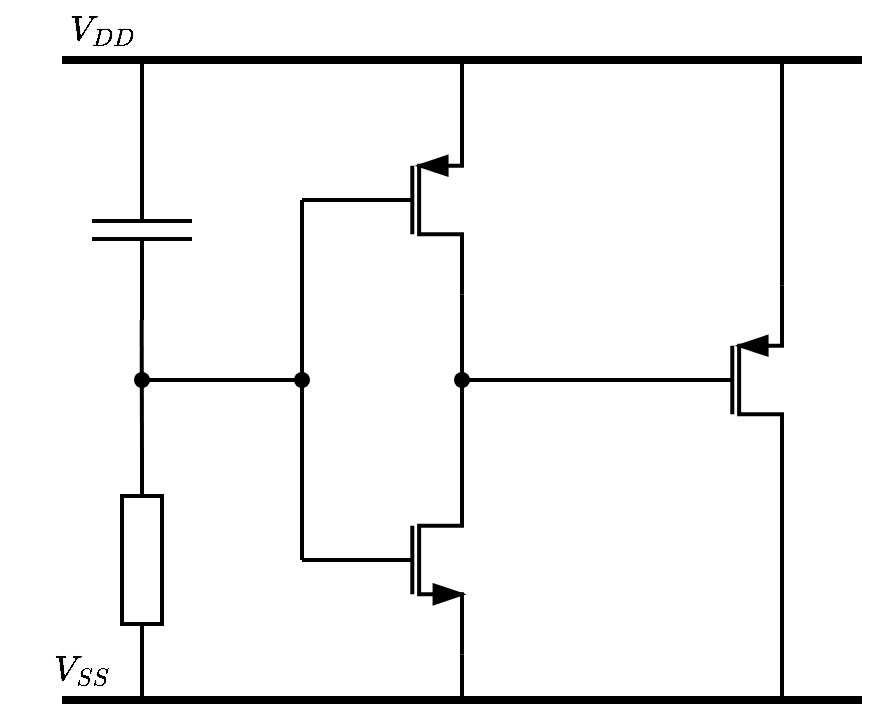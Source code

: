 <mxfile version="20.7.4" type="device"><diagram id="YLYmNIcQRWQorzeQcw7t" name="Page-1"><mxGraphModel dx="673" dy="401" grid="1" gridSize="10" guides="1" tooltips="1" connect="1" arrows="1" fold="1" page="1" pageScale="1" pageWidth="850" pageHeight="1100" math="1" shadow="0"><root><mxCell id="0"/><mxCell id="1" parent="0"/><mxCell id="zo-GfaSaIT61_W1lTZmi-1" value="" style="verticalLabelPosition=bottom;shadow=0;dashed=0;align=center;html=1;verticalAlign=top;shape=mxgraph.electrical.transistors.pmos;pointerEvents=1;strokeWidth=2;fillColor=#000000;" parent="1" vertex="1"><mxGeometry x="460" y="390" width="60" height="100" as="geometry"/></mxCell><mxCell id="zo-GfaSaIT61_W1lTZmi-2" value="" style="verticalLabelPosition=bottom;shadow=0;dashed=0;align=center;html=1;verticalAlign=top;shape=mxgraph.electrical.transistors.pmos;pointerEvents=1;strokeWidth=2;fillColor=#000000;" parent="1" vertex="1"><mxGeometry x="300" y="300" width="60" height="100" as="geometry"/></mxCell><mxCell id="zo-GfaSaIT61_W1lTZmi-9" value="" style="pointerEvents=1;verticalLabelPosition=bottom;shadow=0;dashed=0;align=center;html=1;verticalAlign=top;shape=mxgraph.electrical.capacitors.capacitor_1;direction=south;strokeWidth=2;" parent="1" vertex="1"><mxGeometry x="175" y="320" width="50" height="90" as="geometry"/></mxCell><mxCell id="zo-GfaSaIT61_W1lTZmi-10" value="" style="pointerEvents=1;verticalLabelPosition=bottom;shadow=0;dashed=0;align=center;html=1;verticalAlign=top;shape=mxgraph.electrical.resistors.resistor_1;direction=south;strokeWidth=2;" parent="1" vertex="1"><mxGeometry x="190" y="480" width="20" height="100" as="geometry"/></mxCell><mxCell id="zo-GfaSaIT61_W1lTZmi-11" value="" style="endArrow=none;html=1;rounded=0;strokeWidth=4;exitX=0.167;exitY=1;exitDx=0;exitDy=0;exitPerimeter=0;" parent="1" edge="1" source="zo-GfaSaIT61_W1lTZmi-32"><mxGeometry width="50" height="50" relative="1" as="geometry"><mxPoint x="200" y="280" as="sourcePoint"/><mxPoint x="560" y="280" as="targetPoint"/></mxGeometry></mxCell><mxCell id="zo-GfaSaIT61_W1lTZmi-12" value="" style="endArrow=none;html=1;rounded=0;strokeWidth=4;" parent="1" edge="1"><mxGeometry width="50" height="50" relative="1" as="geometry"><mxPoint x="160" y="600" as="sourcePoint"/><mxPoint x="560" y="600" as="targetPoint"/></mxGeometry></mxCell><mxCell id="zo-GfaSaIT61_W1lTZmi-13" value="" style="endArrow=none;html=1;rounded=0;exitX=1;exitY=0;exitDx=0;exitDy=0;exitPerimeter=0;strokeWidth=2;" parent="1" source="zo-GfaSaIT61_W1lTZmi-1" edge="1"><mxGeometry width="50" height="50" relative="1" as="geometry"><mxPoint x="520" y="390" as="sourcePoint"/><mxPoint x="520" y="280" as="targetPoint"/></mxGeometry></mxCell><mxCell id="zo-GfaSaIT61_W1lTZmi-14" value="" style="endArrow=none;html=1;rounded=0;exitX=1;exitY=0;exitDx=0;exitDy=0;exitPerimeter=0;strokeWidth=2;entryX=1;entryY=0.996;entryDx=0;entryDy=0;entryPerimeter=0;" parent="1" edge="1" target="zo-GfaSaIT61_W1lTZmi-1"><mxGeometry width="50" height="50" relative="1" as="geometry"><mxPoint x="520" y="600.857" as="sourcePoint"/><mxPoint x="520" y="488" as="targetPoint"/></mxGeometry></mxCell><mxCell id="zo-GfaSaIT61_W1lTZmi-15" value="" style="endArrow=none;html=1;rounded=0;strokeWidth=2;" parent="1" target="zo-GfaSaIT61_W1lTZmi-10" edge="1"><mxGeometry width="50" height="50" relative="1" as="geometry"><mxPoint x="200" y="600" as="sourcePoint"/><mxPoint x="250" y="580" as="targetPoint"/></mxGeometry></mxCell><mxCell id="zo-GfaSaIT61_W1lTZmi-16" value="" style="endArrow=none;html=1;rounded=0;strokeWidth=2;" parent="1" edge="1"><mxGeometry width="50" height="50" relative="1" as="geometry"><mxPoint x="200" y="320" as="sourcePoint"/><mxPoint x="200" y="280" as="targetPoint"/></mxGeometry></mxCell><mxCell id="zo-GfaSaIT61_W1lTZmi-17" value="" style="endArrow=none;html=1;rounded=0;exitX=0;exitY=0.5;exitDx=0;exitDy=0;exitPerimeter=0;strokeWidth=2;" parent="1" source="zo-GfaSaIT61_W1lTZmi-10" edge="1"><mxGeometry width="50" height="50" relative="1" as="geometry"><mxPoint x="199.83" y="450" as="sourcePoint"/><mxPoint x="199.83" y="410" as="targetPoint"/></mxGeometry></mxCell><mxCell id="zo-GfaSaIT61_W1lTZmi-18" value="" style="endArrow=none;html=1;rounded=0;exitX=1;exitY=0.005;exitDx=0;exitDy=0;exitPerimeter=0;entryX=1;entryY=1;entryDx=0;entryDy=0;entryPerimeter=0;strokeWidth=2;" parent="1" target="zo-GfaSaIT61_W1lTZmi-2" edge="1"><mxGeometry width="50" height="50" relative="1" as="geometry"><mxPoint x="360" y="483.329" as="sourcePoint"/><mxPoint x="410" y="390" as="targetPoint"/></mxGeometry></mxCell><mxCell id="zo-GfaSaIT61_W1lTZmi-19" value="" style="endArrow=none;html=1;rounded=0;entryX=0;entryY=0.5;entryDx=0;entryDy=0;entryPerimeter=0;strokeWidth=2;" parent="1" target="zo-GfaSaIT61_W1lTZmi-1" edge="1"><mxGeometry width="50" height="50" relative="1" as="geometry"><mxPoint x="360" y="440" as="sourcePoint"/><mxPoint x="440" y="390" as="targetPoint"/></mxGeometry></mxCell><mxCell id="zo-GfaSaIT61_W1lTZmi-20" value="" style="endArrow=none;html=1;rounded=0;startArrow=none;strokeWidth=2;" parent="1" source="zo-GfaSaIT61_W1lTZmi-28" edge="1"><mxGeometry width="50" height="50" relative="1" as="geometry"><mxPoint x="280" y="530" as="sourcePoint"/><mxPoint x="280" y="350" as="targetPoint"/></mxGeometry></mxCell><mxCell id="zo-GfaSaIT61_W1lTZmi-21" value="" style="endArrow=none;html=1;rounded=0;entryX=0;entryY=0.5;entryDx=0;entryDy=0;entryPerimeter=0;strokeWidth=2;" parent="1" target="zo-GfaSaIT61_W1lTZmi-2" edge="1"><mxGeometry width="50" height="50" relative="1" as="geometry"><mxPoint x="280" y="350" as="sourcePoint"/><mxPoint x="330" y="300" as="targetPoint"/></mxGeometry></mxCell><mxCell id="zo-GfaSaIT61_W1lTZmi-23" value="" style="endArrow=none;html=1;rounded=0;entryX=0;entryY=0.5;entryDx=0;entryDy=0;entryPerimeter=0;strokeWidth=2;" parent="1" edge="1"><mxGeometry width="50" height="50" relative="1" as="geometry"><mxPoint x="280" y="530" as="sourcePoint"/><mxPoint x="300" y="530" as="targetPoint"/></mxGeometry></mxCell><mxCell id="zo-GfaSaIT61_W1lTZmi-24" value="" style="endArrow=none;html=1;rounded=0;entryX=0;entryY=0.5;entryDx=0;entryDy=0;entryPerimeter=0;strokeWidth=2;" parent="1" edge="1"><mxGeometry width="50" height="50" relative="1" as="geometry"><mxPoint x="200" y="440" as="sourcePoint"/><mxPoint x="280" y="440" as="targetPoint"/></mxGeometry></mxCell><mxCell id="zo-GfaSaIT61_W1lTZmi-25" value="" style="endArrow=none;html=1;rounded=0;strokeWidth=2;" parent="1" edge="1"><mxGeometry width="50" height="50" relative="1" as="geometry"><mxPoint x="360" y="310" as="sourcePoint"/><mxPoint x="360" y="280" as="targetPoint"/></mxGeometry></mxCell><mxCell id="zo-GfaSaIT61_W1lTZmi-26" value="" style="verticalLabelPosition=bottom;shadow=0;dashed=0;align=center;html=1;verticalAlign=top;shape=mxgraph.electrical.transistors.nmos;pointerEvents=1;strokeWidth=2;fillColor=#000000;" parent="1" vertex="1"><mxGeometry x="300" y="480" width="60" height="100" as="geometry"/></mxCell><mxCell id="zo-GfaSaIT61_W1lTZmi-27" value="" style="endArrow=none;html=1;rounded=0;entryX=1;entryY=1;entryDx=0;entryDy=0;entryPerimeter=0;strokeWidth=2;" parent="1" target="zo-GfaSaIT61_W1lTZmi-26" edge="1"><mxGeometry width="50" height="50" relative="1" as="geometry"><mxPoint x="360" y="600" as="sourcePoint"/><mxPoint x="410" y="550" as="targetPoint"/></mxGeometry></mxCell><mxCell id="zo-GfaSaIT61_W1lTZmi-28" value="" style="shape=waypoint;sketch=0;fillStyle=solid;size=6;pointerEvents=1;points=[];fillColor=none;resizable=0;rotatable=0;perimeter=centerPerimeter;snapToPoint=1;strokeWidth=2;" parent="1" vertex="1"><mxGeometry x="260" y="420" width="40" height="40" as="geometry"/></mxCell><mxCell id="zo-GfaSaIT61_W1lTZmi-29" value="" style="endArrow=none;html=1;rounded=0;strokeWidth=2;" parent="1" target="zo-GfaSaIT61_W1lTZmi-28" edge="1"><mxGeometry width="50" height="50" relative="1" as="geometry"><mxPoint x="280" y="530" as="sourcePoint"/><mxPoint x="280" y="350" as="targetPoint"/></mxGeometry></mxCell><mxCell id="zo-GfaSaIT61_W1lTZmi-30" value="" style="shape=waypoint;sketch=0;fillStyle=solid;size=6;pointerEvents=1;points=[];fillColor=none;resizable=0;rotatable=0;perimeter=centerPerimeter;snapToPoint=1;strokeWidth=2;" parent="1" vertex="1"><mxGeometry x="180" y="420" width="40" height="40" as="geometry"/></mxCell><mxCell id="zo-GfaSaIT61_W1lTZmi-31" value="" style="shape=waypoint;sketch=0;fillStyle=solid;size=6;pointerEvents=1;points=[];fillColor=none;resizable=0;rotatable=0;perimeter=centerPerimeter;snapToPoint=1;strokeWidth=2;" parent="1" vertex="1"><mxGeometry x="340" y="420" width="40" height="40" as="geometry"/></mxCell><mxCell id="zo-GfaSaIT61_W1lTZmi-32" value="&lt;font style=&quot;font-size: 15px;&quot;&gt;$$V_{DD}$$&lt;/font&gt;" style="text;html=1;strokeColor=none;fillColor=none;align=center;verticalAlign=middle;whiteSpace=wrap;rounded=0;strokeWidth=2;" parent="1" vertex="1"><mxGeometry x="150" y="250" width="60" height="30" as="geometry"/></mxCell><mxCell id="zo-GfaSaIT61_W1lTZmi-33" value="&lt;font style=&quot;font-size: 15px;&quot;&gt;$$V_{SS}$$&lt;/font&gt;" style="text;html=1;strokeColor=none;fillColor=none;align=center;verticalAlign=middle;whiteSpace=wrap;rounded=0;strokeWidth=2;" parent="1" vertex="1"><mxGeometry x="140" y="570" width="60" height="30" as="geometry"/></mxCell></root></mxGraphModel></diagram></mxfile>